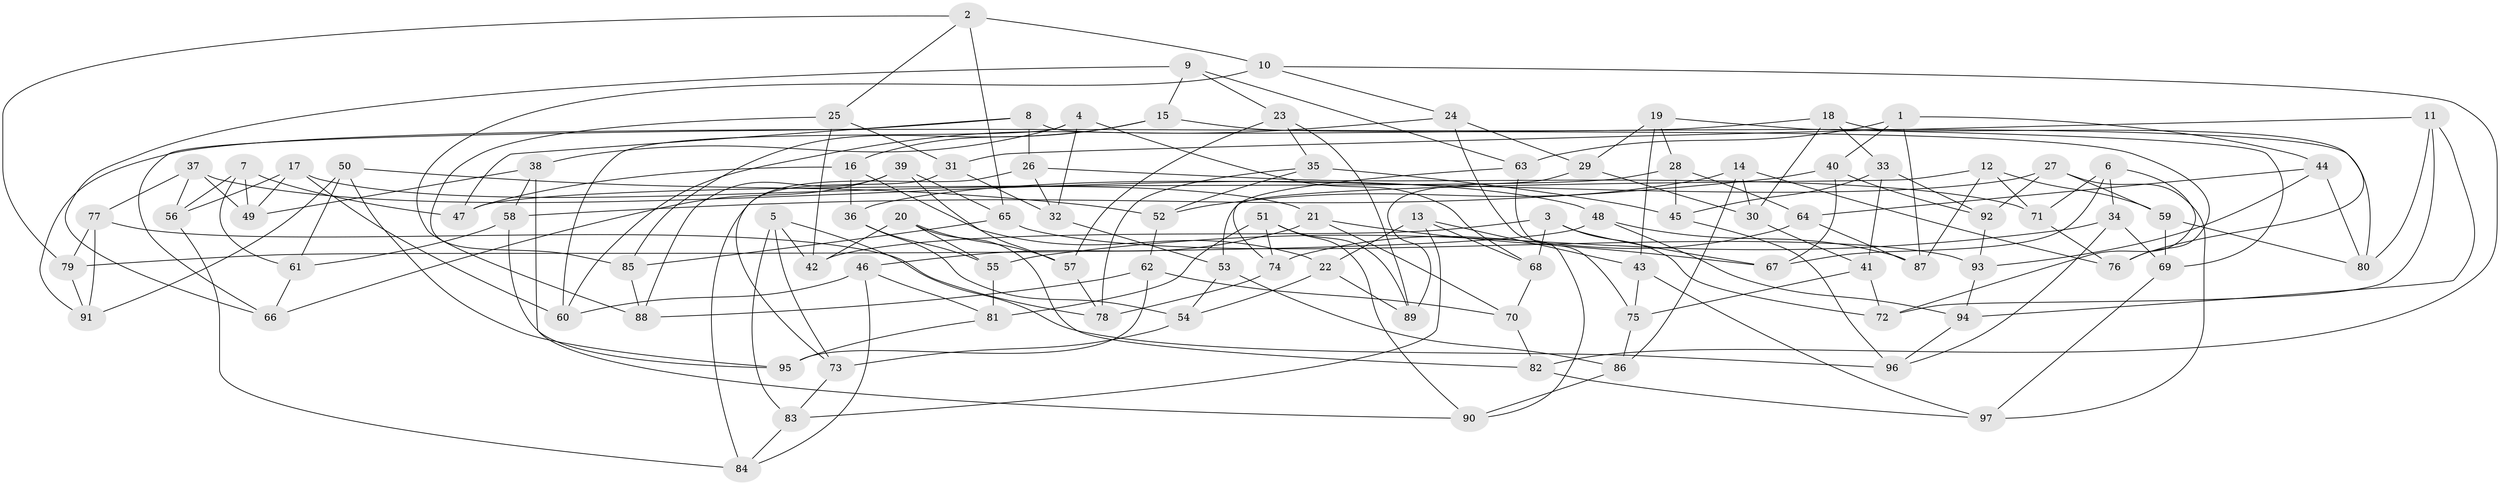 // coarse degree distribution, {8: 0.10526315789473684, 10: 0.02631578947368421, 6: 0.2894736842105263, 5: 0.10526315789473684, 11: 0.02631578947368421, 7: 0.15789473684210525, 4: 0.18421052631578946, 9: 0.05263157894736842, 14: 0.02631578947368421, 3: 0.02631578947368421}
// Generated by graph-tools (version 1.1) at 2025/20/03/04/25 18:20:30]
// undirected, 97 vertices, 194 edges
graph export_dot {
graph [start="1"]
  node [color=gray90,style=filled];
  1;
  2;
  3;
  4;
  5;
  6;
  7;
  8;
  9;
  10;
  11;
  12;
  13;
  14;
  15;
  16;
  17;
  18;
  19;
  20;
  21;
  22;
  23;
  24;
  25;
  26;
  27;
  28;
  29;
  30;
  31;
  32;
  33;
  34;
  35;
  36;
  37;
  38;
  39;
  40;
  41;
  42;
  43;
  44;
  45;
  46;
  47;
  48;
  49;
  50;
  51;
  52;
  53;
  54;
  55;
  56;
  57;
  58;
  59;
  60;
  61;
  62;
  63;
  64;
  65;
  66;
  67;
  68;
  69;
  70;
  71;
  72;
  73;
  74;
  75;
  76;
  77;
  78;
  79;
  80;
  81;
  82;
  83;
  84;
  85;
  86;
  87;
  88;
  89;
  90;
  91;
  92;
  93;
  94;
  95;
  96;
  97;
  1 -- 44;
  1 -- 87;
  1 -- 40;
  1 -- 63;
  2 -- 79;
  2 -- 65;
  2 -- 25;
  2 -- 10;
  3 -- 68;
  3 -- 72;
  3 -- 42;
  3 -- 67;
  4 -- 68;
  4 -- 38;
  4 -- 60;
  4 -- 32;
  5 -- 73;
  5 -- 96;
  5 -- 83;
  5 -- 42;
  6 -- 71;
  6 -- 67;
  6 -- 34;
  6 -- 72;
  7 -- 56;
  7 -- 61;
  7 -- 47;
  7 -- 49;
  8 -- 80;
  8 -- 26;
  8 -- 47;
  8 -- 66;
  9 -- 66;
  9 -- 23;
  9 -- 15;
  9 -- 63;
  10 -- 24;
  10 -- 82;
  10 -- 88;
  11 -- 72;
  11 -- 94;
  11 -- 31;
  11 -- 80;
  12 -- 71;
  12 -- 53;
  12 -- 87;
  12 -- 59;
  13 -- 43;
  13 -- 22;
  13 -- 83;
  13 -- 68;
  14 -- 86;
  14 -- 30;
  14 -- 52;
  14 -- 76;
  15 -- 85;
  15 -- 16;
  15 -- 76;
  16 -- 36;
  16 -- 47;
  16 -- 22;
  17 -- 49;
  17 -- 56;
  17 -- 60;
  17 -- 21;
  18 -- 30;
  18 -- 33;
  18 -- 91;
  18 -- 76;
  19 -- 69;
  19 -- 43;
  19 -- 29;
  19 -- 28;
  20 -- 42;
  20 -- 82;
  20 -- 55;
  20 -- 57;
  21 -- 67;
  21 -- 70;
  21 -- 46;
  22 -- 89;
  22 -- 54;
  23 -- 57;
  23 -- 89;
  23 -- 35;
  24 -- 90;
  24 -- 60;
  24 -- 29;
  25 -- 31;
  25 -- 85;
  25 -- 42;
  26 -- 71;
  26 -- 32;
  26 -- 84;
  27 -- 59;
  27 -- 36;
  27 -- 92;
  27 -- 97;
  28 -- 45;
  28 -- 47;
  28 -- 64;
  29 -- 89;
  29 -- 30;
  30 -- 41;
  31 -- 32;
  31 -- 73;
  32 -- 53;
  33 -- 41;
  33 -- 92;
  33 -- 45;
  34 -- 69;
  34 -- 96;
  34 -- 55;
  35 -- 78;
  35 -- 45;
  35 -- 52;
  36 -- 55;
  36 -- 54;
  37 -- 56;
  37 -- 77;
  37 -- 49;
  37 -- 48;
  38 -- 49;
  38 -- 90;
  38 -- 58;
  39 -- 88;
  39 -- 65;
  39 -- 57;
  39 -- 66;
  40 -- 92;
  40 -- 58;
  40 -- 67;
  41 -- 75;
  41 -- 72;
  43 -- 75;
  43 -- 97;
  44 -- 93;
  44 -- 64;
  44 -- 80;
  45 -- 96;
  46 -- 60;
  46 -- 81;
  46 -- 84;
  48 -- 94;
  48 -- 87;
  48 -- 79;
  50 -- 52;
  50 -- 95;
  50 -- 91;
  50 -- 61;
  51 -- 74;
  51 -- 81;
  51 -- 90;
  51 -- 89;
  52 -- 62;
  53 -- 86;
  53 -- 54;
  54 -- 73;
  55 -- 81;
  56 -- 84;
  57 -- 78;
  58 -- 95;
  58 -- 61;
  59 -- 69;
  59 -- 80;
  61 -- 66;
  62 -- 70;
  62 -- 95;
  62 -- 88;
  63 -- 74;
  63 -- 75;
  64 -- 74;
  64 -- 87;
  65 -- 85;
  65 -- 93;
  68 -- 70;
  69 -- 97;
  70 -- 82;
  71 -- 76;
  73 -- 83;
  74 -- 78;
  75 -- 86;
  77 -- 79;
  77 -- 91;
  77 -- 78;
  79 -- 91;
  81 -- 95;
  82 -- 97;
  83 -- 84;
  85 -- 88;
  86 -- 90;
  92 -- 93;
  93 -- 94;
  94 -- 96;
}
